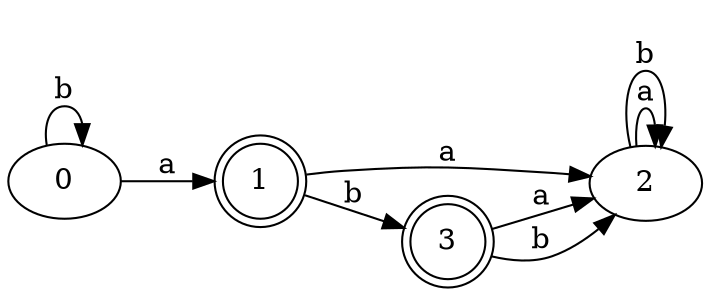 digraph Automata {
	rankdir=LR
	0 [label=0]
	0 -> 1 [label=a]
	0 -> 0 [label=b]
	1 [label=1 shape=doublecircle]
	1 -> 2 [label=a]
	1 -> 3 [label=b]
	2 [label=2]
	2 -> 2 [label=a]
	2 -> 2 [label=b]
	3 [label=3 shape=doublecircle]
	3 -> 2 [label=a]
	3 -> 2 [label=b]
}
